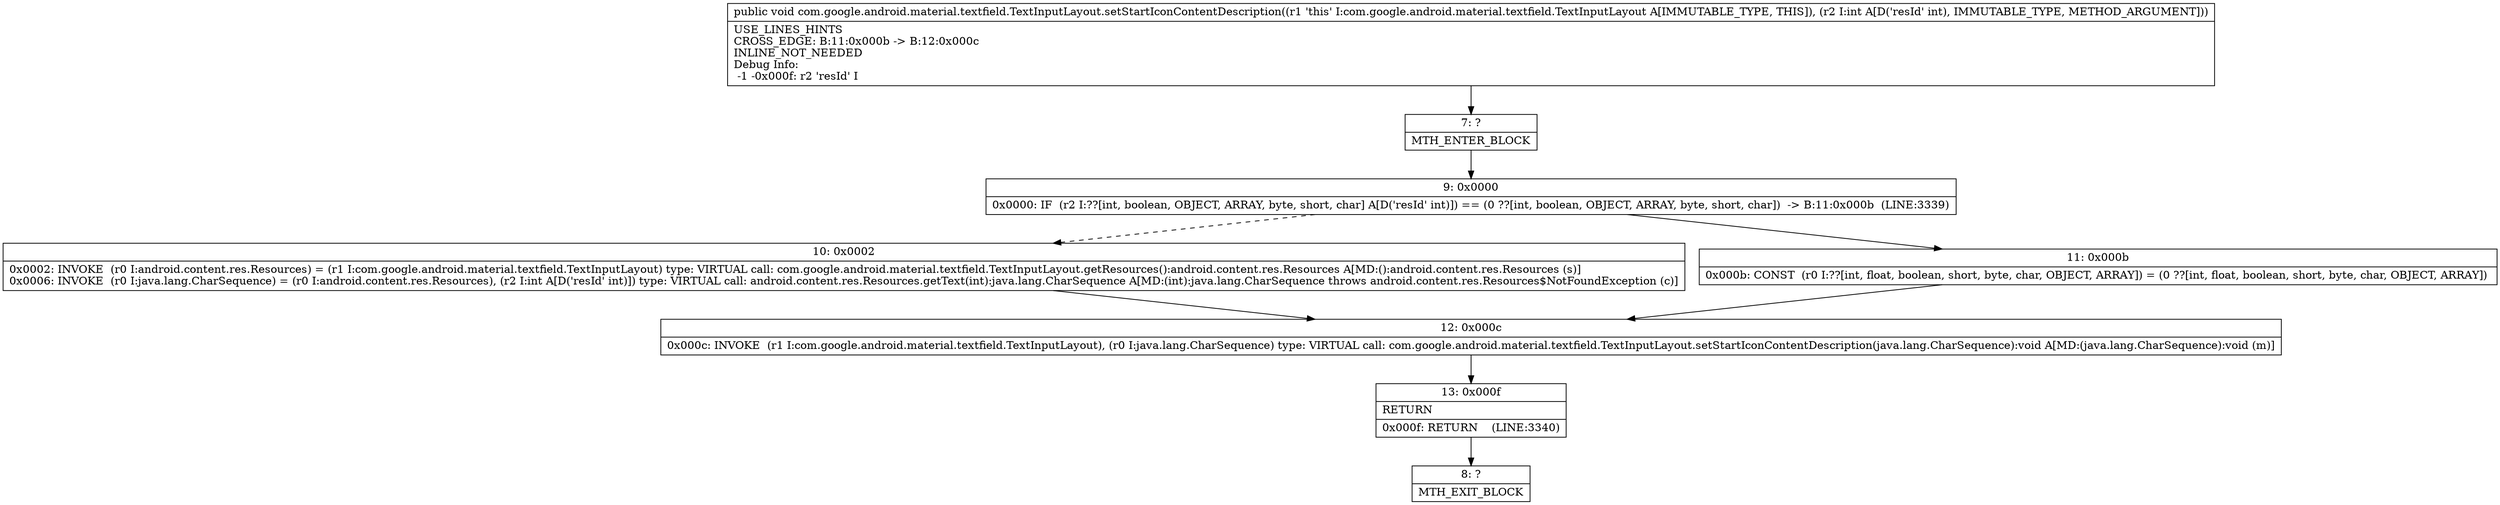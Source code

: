 digraph "CFG forcom.google.android.material.textfield.TextInputLayout.setStartIconContentDescription(I)V" {
Node_7 [shape=record,label="{7\:\ ?|MTH_ENTER_BLOCK\l}"];
Node_9 [shape=record,label="{9\:\ 0x0000|0x0000: IF  (r2 I:??[int, boolean, OBJECT, ARRAY, byte, short, char] A[D('resId' int)]) == (0 ??[int, boolean, OBJECT, ARRAY, byte, short, char])  \-\> B:11:0x000b  (LINE:3339)\l}"];
Node_10 [shape=record,label="{10\:\ 0x0002|0x0002: INVOKE  (r0 I:android.content.res.Resources) = (r1 I:com.google.android.material.textfield.TextInputLayout) type: VIRTUAL call: com.google.android.material.textfield.TextInputLayout.getResources():android.content.res.Resources A[MD:():android.content.res.Resources (s)]\l0x0006: INVOKE  (r0 I:java.lang.CharSequence) = (r0 I:android.content.res.Resources), (r2 I:int A[D('resId' int)]) type: VIRTUAL call: android.content.res.Resources.getText(int):java.lang.CharSequence A[MD:(int):java.lang.CharSequence throws android.content.res.Resources$NotFoundException (c)]\l}"];
Node_12 [shape=record,label="{12\:\ 0x000c|0x000c: INVOKE  (r1 I:com.google.android.material.textfield.TextInputLayout), (r0 I:java.lang.CharSequence) type: VIRTUAL call: com.google.android.material.textfield.TextInputLayout.setStartIconContentDescription(java.lang.CharSequence):void A[MD:(java.lang.CharSequence):void (m)]\l}"];
Node_13 [shape=record,label="{13\:\ 0x000f|RETURN\l|0x000f: RETURN    (LINE:3340)\l}"];
Node_8 [shape=record,label="{8\:\ ?|MTH_EXIT_BLOCK\l}"];
Node_11 [shape=record,label="{11\:\ 0x000b|0x000b: CONST  (r0 I:??[int, float, boolean, short, byte, char, OBJECT, ARRAY]) = (0 ??[int, float, boolean, short, byte, char, OBJECT, ARRAY]) \l}"];
MethodNode[shape=record,label="{public void com.google.android.material.textfield.TextInputLayout.setStartIconContentDescription((r1 'this' I:com.google.android.material.textfield.TextInputLayout A[IMMUTABLE_TYPE, THIS]), (r2 I:int A[D('resId' int), IMMUTABLE_TYPE, METHOD_ARGUMENT]))  | USE_LINES_HINTS\lCROSS_EDGE: B:11:0x000b \-\> B:12:0x000c\lINLINE_NOT_NEEDED\lDebug Info:\l  \-1 \-0x000f: r2 'resId' I\l}"];
MethodNode -> Node_7;Node_7 -> Node_9;
Node_9 -> Node_10[style=dashed];
Node_9 -> Node_11;
Node_10 -> Node_12;
Node_12 -> Node_13;
Node_13 -> Node_8;
Node_11 -> Node_12;
}

